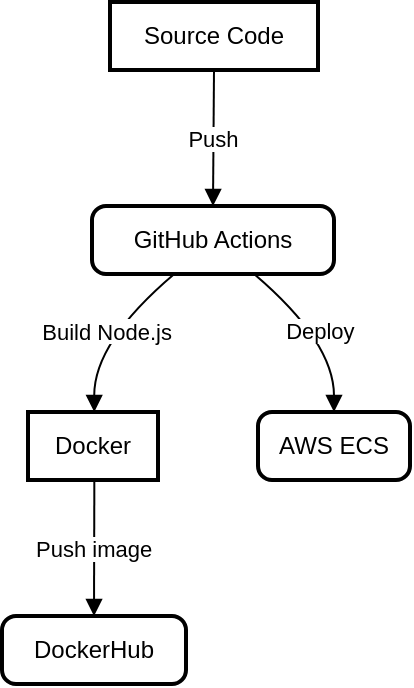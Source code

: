 <mxfile version="24.7.6">
  <diagram name="Page-1" id="ty8GG0povE_2vX-RjMZQ">
    <mxGraphModel>
      <root>
        <mxCell id="0" />
        <mxCell id="1" parent="0" />
        <mxCell id="2" value="Source Code" style="whiteSpace=wrap;strokeWidth=2;" vertex="1" parent="1">
          <mxGeometry x="56" width="104" height="34" as="geometry" />
        </mxCell>
        <mxCell id="3" value="GitHub Actions" style="rounded=1;absoluteArcSize=1;arcSize=14;whiteSpace=wrap;strokeWidth=2;" vertex="1" parent="1">
          <mxGeometry x="47" y="102" width="121" height="34" as="geometry" />
        </mxCell>
        <mxCell id="4" value="Docker" style="whiteSpace=wrap;strokeWidth=2;" vertex="1" parent="1">
          <mxGeometry x="15" y="205" width="65" height="34" as="geometry" />
        </mxCell>
        <mxCell id="5" value="DockerHub" style="rounded=1;absoluteArcSize=1;arcSize=14;whiteSpace=wrap;strokeWidth=2;" vertex="1" parent="1">
          <mxGeometry x="2" y="307" width="92" height="34" as="geometry" />
        </mxCell>
        <mxCell id="6" value="AWS ECS" style="rounded=1;absoluteArcSize=1;arcSize=14;whiteSpace=wrap;strokeWidth=2;" vertex="1" parent="1">
          <mxGeometry x="130" y="205" width="76" height="34" as="geometry" />
        </mxCell>
        <mxCell id="7" value="Push" style="curved=1;startArrow=none;endArrow=block;exitX=0.5;exitY=0.99;entryX=0.5;entryY=0.01;" edge="1" parent="1" source="2" target="3">
          <mxGeometry relative="1" as="geometry">
            <Array as="points" />
          </mxGeometry>
        </mxCell>
        <mxCell id="8" value="Build Node.js" style="curved=1;startArrow=none;endArrow=block;exitX=0.34;exitY=1;entryX=0.51;entryY=-0.01;" edge="1" parent="1" source="3" target="4">
          <mxGeometry relative="1" as="geometry">
            <Array as="points">
              <mxPoint x="48" y="170" />
            </Array>
          </mxGeometry>
        </mxCell>
        <mxCell id="9" value="Push image" style="curved=1;startArrow=none;endArrow=block;exitX=0.51;exitY=0.98;entryX=0.5;entryY=0;" edge="1" parent="1" source="4" target="5">
          <mxGeometry relative="1" as="geometry">
            <Array as="points" />
          </mxGeometry>
        </mxCell>
        <mxCell id="10" value="Deploy" style="curved=1;startArrow=none;endArrow=block;exitX=0.67;exitY=1;entryX=0.5;entryY=-0.01;" edge="1" parent="1" source="3" target="6">
          <mxGeometry relative="1" as="geometry">
            <Array as="points">
              <mxPoint x="168" y="170" />
            </Array>
          </mxGeometry>
        </mxCell>
      </root>
    </mxGraphModel>
  </diagram>
</mxfile>
